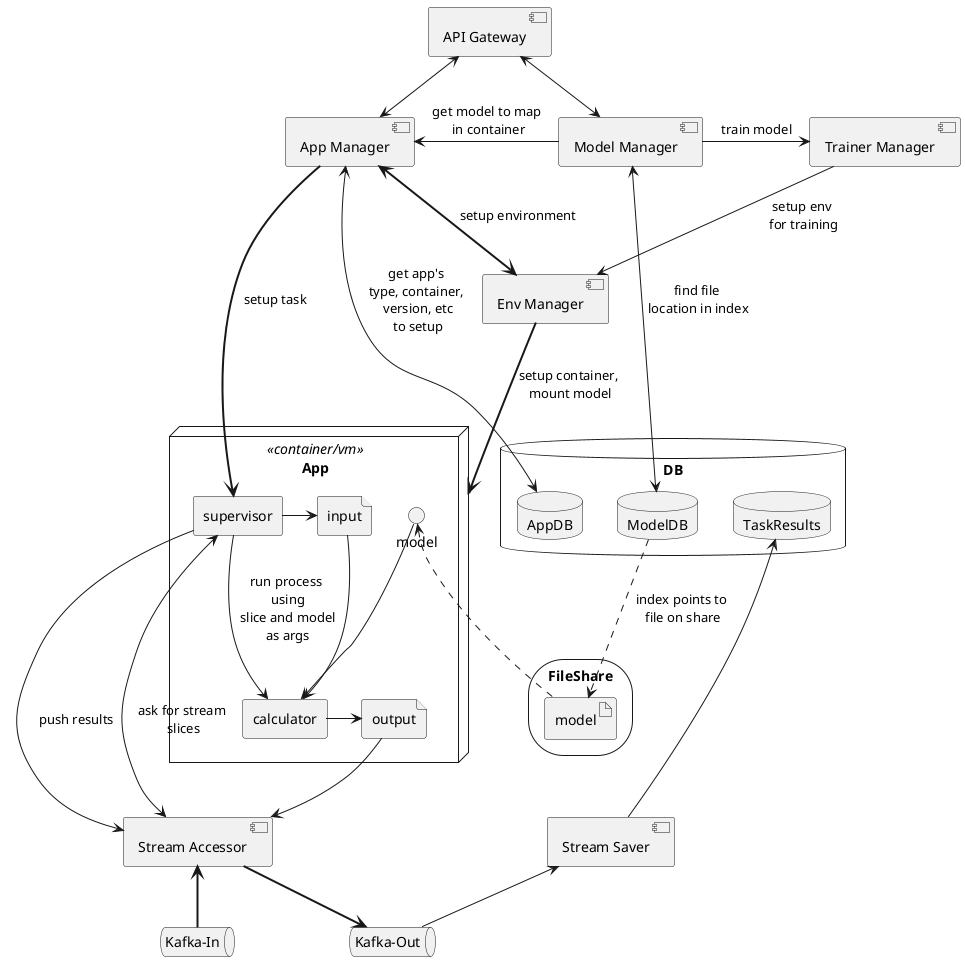 @startuml

[Stream Accessor] as sta

[Stream Saver] as stfs

queue "Kafka-In" as kf_in
queue "Kafka-Out" as kf_out

sta <== kf_in
sta ==> kf_out


[App Manager] as app_mgr

[Model Manager] as art_mgr

[Trainer Manager] as tr_mgr

[Env Manager] as env_mgr

[API Gateway] as api

database DB {
    database ModelDB as mdb
    database AppDB as appdb
    database TaskResults as resdb
}

stfs <-- kf_out
stfs -u-> resdb

storage FileShare as fs {
    artifact model
    model <.u. mdb : index points to\n file on share
}

node App <<container/vm>> {
    agent supervisor as slv
    agent calculator as calc
    () model as mi
    file input
    file output

    mi <. model

    slv -l-> input
    slv <-> sta: ask for stream\n slices
    slv --> calc: run process\n using\n slice and model\n as args
    slv --> sta: push results
    output --> sta

    calc <-u- input
    calc <-u- mi
    calc -> output
}


app_mgr <- art_mgr: get model to map\n in container
app_mgr <-> appdb: get app's\ntype, container,\n version, etc\n to setup
app_mgr <==> env_mgr: setup environment
env_mgr ==> App: setup container,\n mount model
app_mgr ==> slv: setup task

art_mgr <---> mdb: find file\n location in index
art_mgr -> tr_mgr: train model

tr_mgr --> env_mgr: setup env\n for training

api <-d-> app_mgr
api <-d-> art_mgr

@enduml

